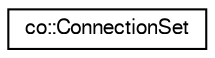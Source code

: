 digraph G
{
  edge [fontname="FreeSans",fontsize="10",labelfontname="FreeSans",labelfontsize="10"];
  node [fontname="FreeSans",fontsize="10",shape=record];
  rankdir="LR";
  Node1 [label="co::ConnectionSet",height=0.2,width=0.4,color="black", fillcolor="white", style="filled",URL="$classco_1_1ConnectionSet.html",tooltip="Handles events on a set of connections."];
}

